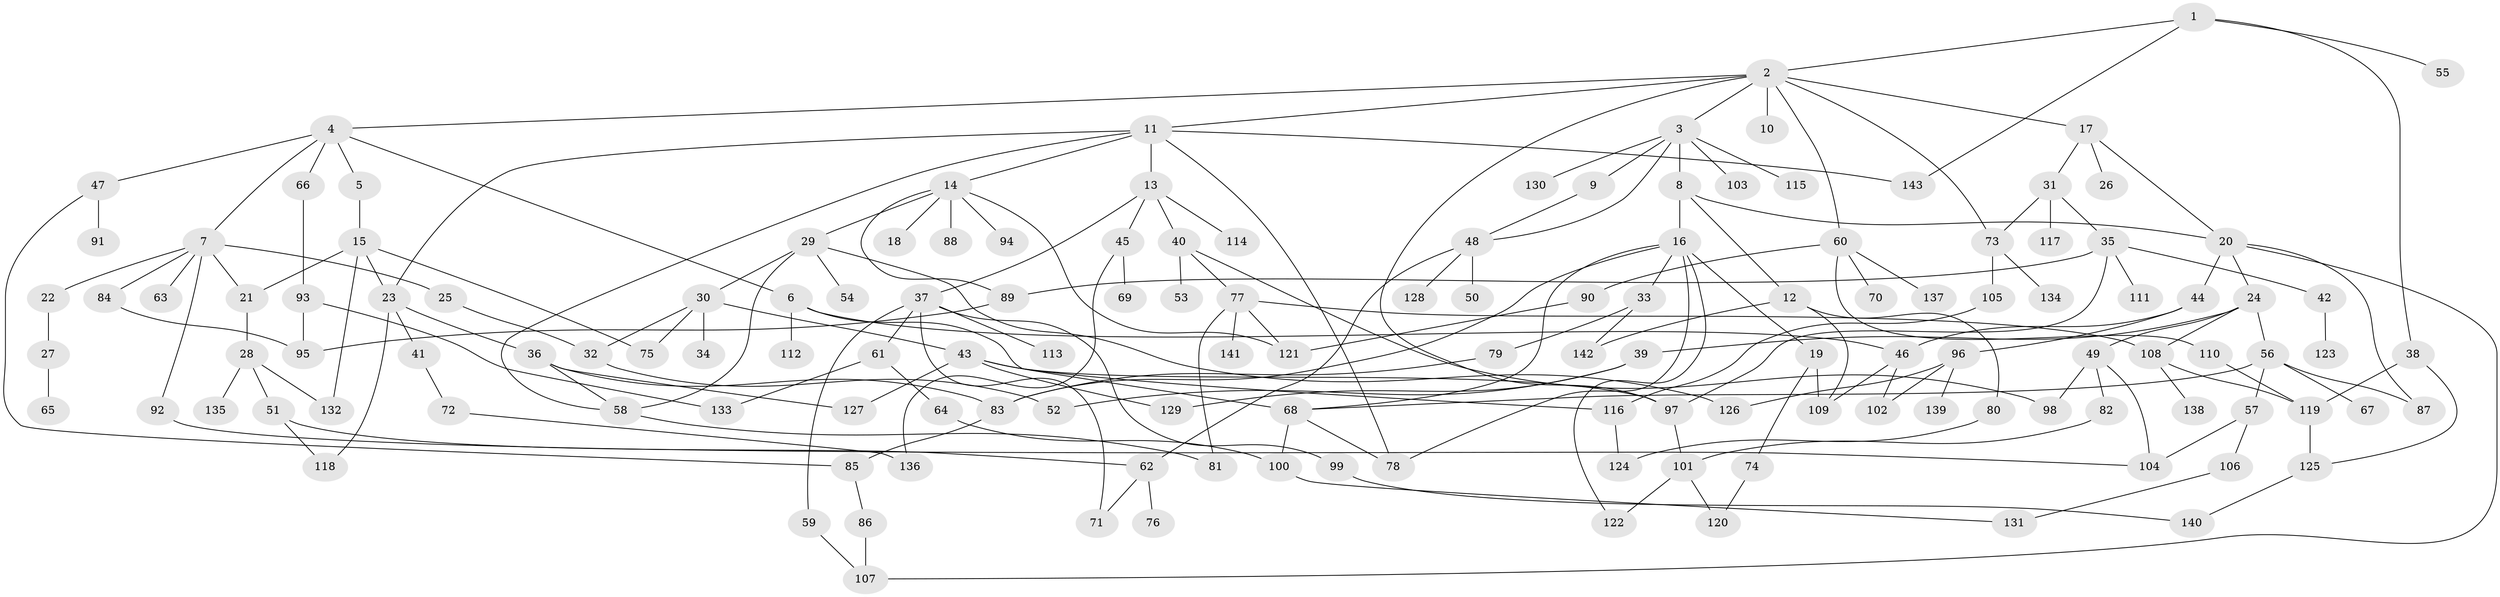 // coarse degree distribution, {6: 0.046511627906976744, 2: 0.22093023255813954, 8: 0.011627906976744186, 7: 0.023255813953488372, 5: 0.09302325581395349, 3: 0.2558139534883721, 4: 0.20930232558139536, 1: 0.13953488372093023}
// Generated by graph-tools (version 1.1) at 2025/36/03/04/25 23:36:04]
// undirected, 143 vertices, 200 edges
graph export_dot {
  node [color=gray90,style=filled];
  1;
  2;
  3;
  4;
  5;
  6;
  7;
  8;
  9;
  10;
  11;
  12;
  13;
  14;
  15;
  16;
  17;
  18;
  19;
  20;
  21;
  22;
  23;
  24;
  25;
  26;
  27;
  28;
  29;
  30;
  31;
  32;
  33;
  34;
  35;
  36;
  37;
  38;
  39;
  40;
  41;
  42;
  43;
  44;
  45;
  46;
  47;
  48;
  49;
  50;
  51;
  52;
  53;
  54;
  55;
  56;
  57;
  58;
  59;
  60;
  61;
  62;
  63;
  64;
  65;
  66;
  67;
  68;
  69;
  70;
  71;
  72;
  73;
  74;
  75;
  76;
  77;
  78;
  79;
  80;
  81;
  82;
  83;
  84;
  85;
  86;
  87;
  88;
  89;
  90;
  91;
  92;
  93;
  94;
  95;
  96;
  97;
  98;
  99;
  100;
  101;
  102;
  103;
  104;
  105;
  106;
  107;
  108;
  109;
  110;
  111;
  112;
  113;
  114;
  115;
  116;
  117;
  118;
  119;
  120;
  121;
  122;
  123;
  124;
  125;
  126;
  127;
  128;
  129;
  130;
  131;
  132;
  133;
  134;
  135;
  136;
  137;
  138;
  139;
  140;
  141;
  142;
  143;
  1 -- 2;
  1 -- 38;
  1 -- 55;
  1 -- 143;
  2 -- 3;
  2 -- 4;
  2 -- 10;
  2 -- 11;
  2 -- 17;
  2 -- 60;
  2 -- 97;
  2 -- 73;
  3 -- 8;
  3 -- 9;
  3 -- 103;
  3 -- 115;
  3 -- 130;
  3 -- 48;
  4 -- 5;
  4 -- 6;
  4 -- 7;
  4 -- 47;
  4 -- 66;
  5 -- 15;
  6 -- 112;
  6 -- 68;
  6 -- 46;
  7 -- 22;
  7 -- 25;
  7 -- 63;
  7 -- 84;
  7 -- 92;
  7 -- 21;
  8 -- 12;
  8 -- 16;
  8 -- 20;
  9 -- 48;
  11 -- 13;
  11 -- 14;
  11 -- 143;
  11 -- 23;
  11 -- 58;
  11 -- 78;
  12 -- 80;
  12 -- 142;
  12 -- 109;
  13 -- 37;
  13 -- 40;
  13 -- 45;
  13 -- 114;
  14 -- 18;
  14 -- 29;
  14 -- 88;
  14 -- 89;
  14 -- 94;
  14 -- 121;
  15 -- 21;
  15 -- 23;
  15 -- 75;
  15 -- 132;
  16 -- 19;
  16 -- 33;
  16 -- 122;
  16 -- 78;
  16 -- 83;
  16 -- 68;
  17 -- 20;
  17 -- 26;
  17 -- 31;
  19 -- 74;
  19 -- 109;
  20 -- 24;
  20 -- 44;
  20 -- 87;
  20 -- 107;
  21 -- 28;
  22 -- 27;
  23 -- 36;
  23 -- 41;
  23 -- 118;
  24 -- 39;
  24 -- 49;
  24 -- 56;
  24 -- 108;
  25 -- 32;
  27 -- 65;
  28 -- 51;
  28 -- 135;
  28 -- 132;
  29 -- 30;
  29 -- 54;
  29 -- 58;
  29 -- 126;
  30 -- 34;
  30 -- 43;
  30 -- 32;
  30 -- 75;
  31 -- 35;
  31 -- 73;
  31 -- 117;
  32 -- 52;
  33 -- 79;
  33 -- 142;
  35 -- 42;
  35 -- 111;
  35 -- 97;
  35 -- 89;
  36 -- 58;
  36 -- 83;
  36 -- 127;
  37 -- 59;
  37 -- 61;
  37 -- 99;
  37 -- 113;
  37 -- 71;
  38 -- 119;
  38 -- 125;
  39 -- 129;
  39 -- 52;
  40 -- 53;
  40 -- 77;
  40 -- 98;
  41 -- 72;
  42 -- 123;
  43 -- 97;
  43 -- 116;
  43 -- 127;
  43 -- 129;
  44 -- 46;
  44 -- 96;
  45 -- 69;
  45 -- 136;
  46 -- 109;
  46 -- 102;
  47 -- 91;
  47 -- 85;
  48 -- 50;
  48 -- 128;
  48 -- 62;
  49 -- 82;
  49 -- 98;
  49 -- 104;
  51 -- 62;
  51 -- 118;
  56 -- 57;
  56 -- 67;
  56 -- 68;
  56 -- 87;
  57 -- 106;
  57 -- 104;
  58 -- 81;
  59 -- 107;
  60 -- 70;
  60 -- 90;
  60 -- 110;
  60 -- 137;
  61 -- 64;
  61 -- 133;
  62 -- 71;
  62 -- 76;
  64 -- 100;
  66 -- 93;
  68 -- 78;
  68 -- 100;
  72 -- 136;
  73 -- 105;
  73 -- 134;
  74 -- 120;
  77 -- 81;
  77 -- 108;
  77 -- 141;
  77 -- 121;
  79 -- 83;
  80 -- 124;
  82 -- 101;
  83 -- 85;
  84 -- 95;
  85 -- 86;
  86 -- 107;
  89 -- 95;
  90 -- 121;
  92 -- 104;
  93 -- 95;
  93 -- 133;
  96 -- 102;
  96 -- 126;
  96 -- 139;
  97 -- 101;
  99 -- 140;
  100 -- 131;
  101 -- 122;
  101 -- 120;
  105 -- 116;
  106 -- 131;
  108 -- 138;
  108 -- 119;
  110 -- 119;
  116 -- 124;
  119 -- 125;
  125 -- 140;
}
